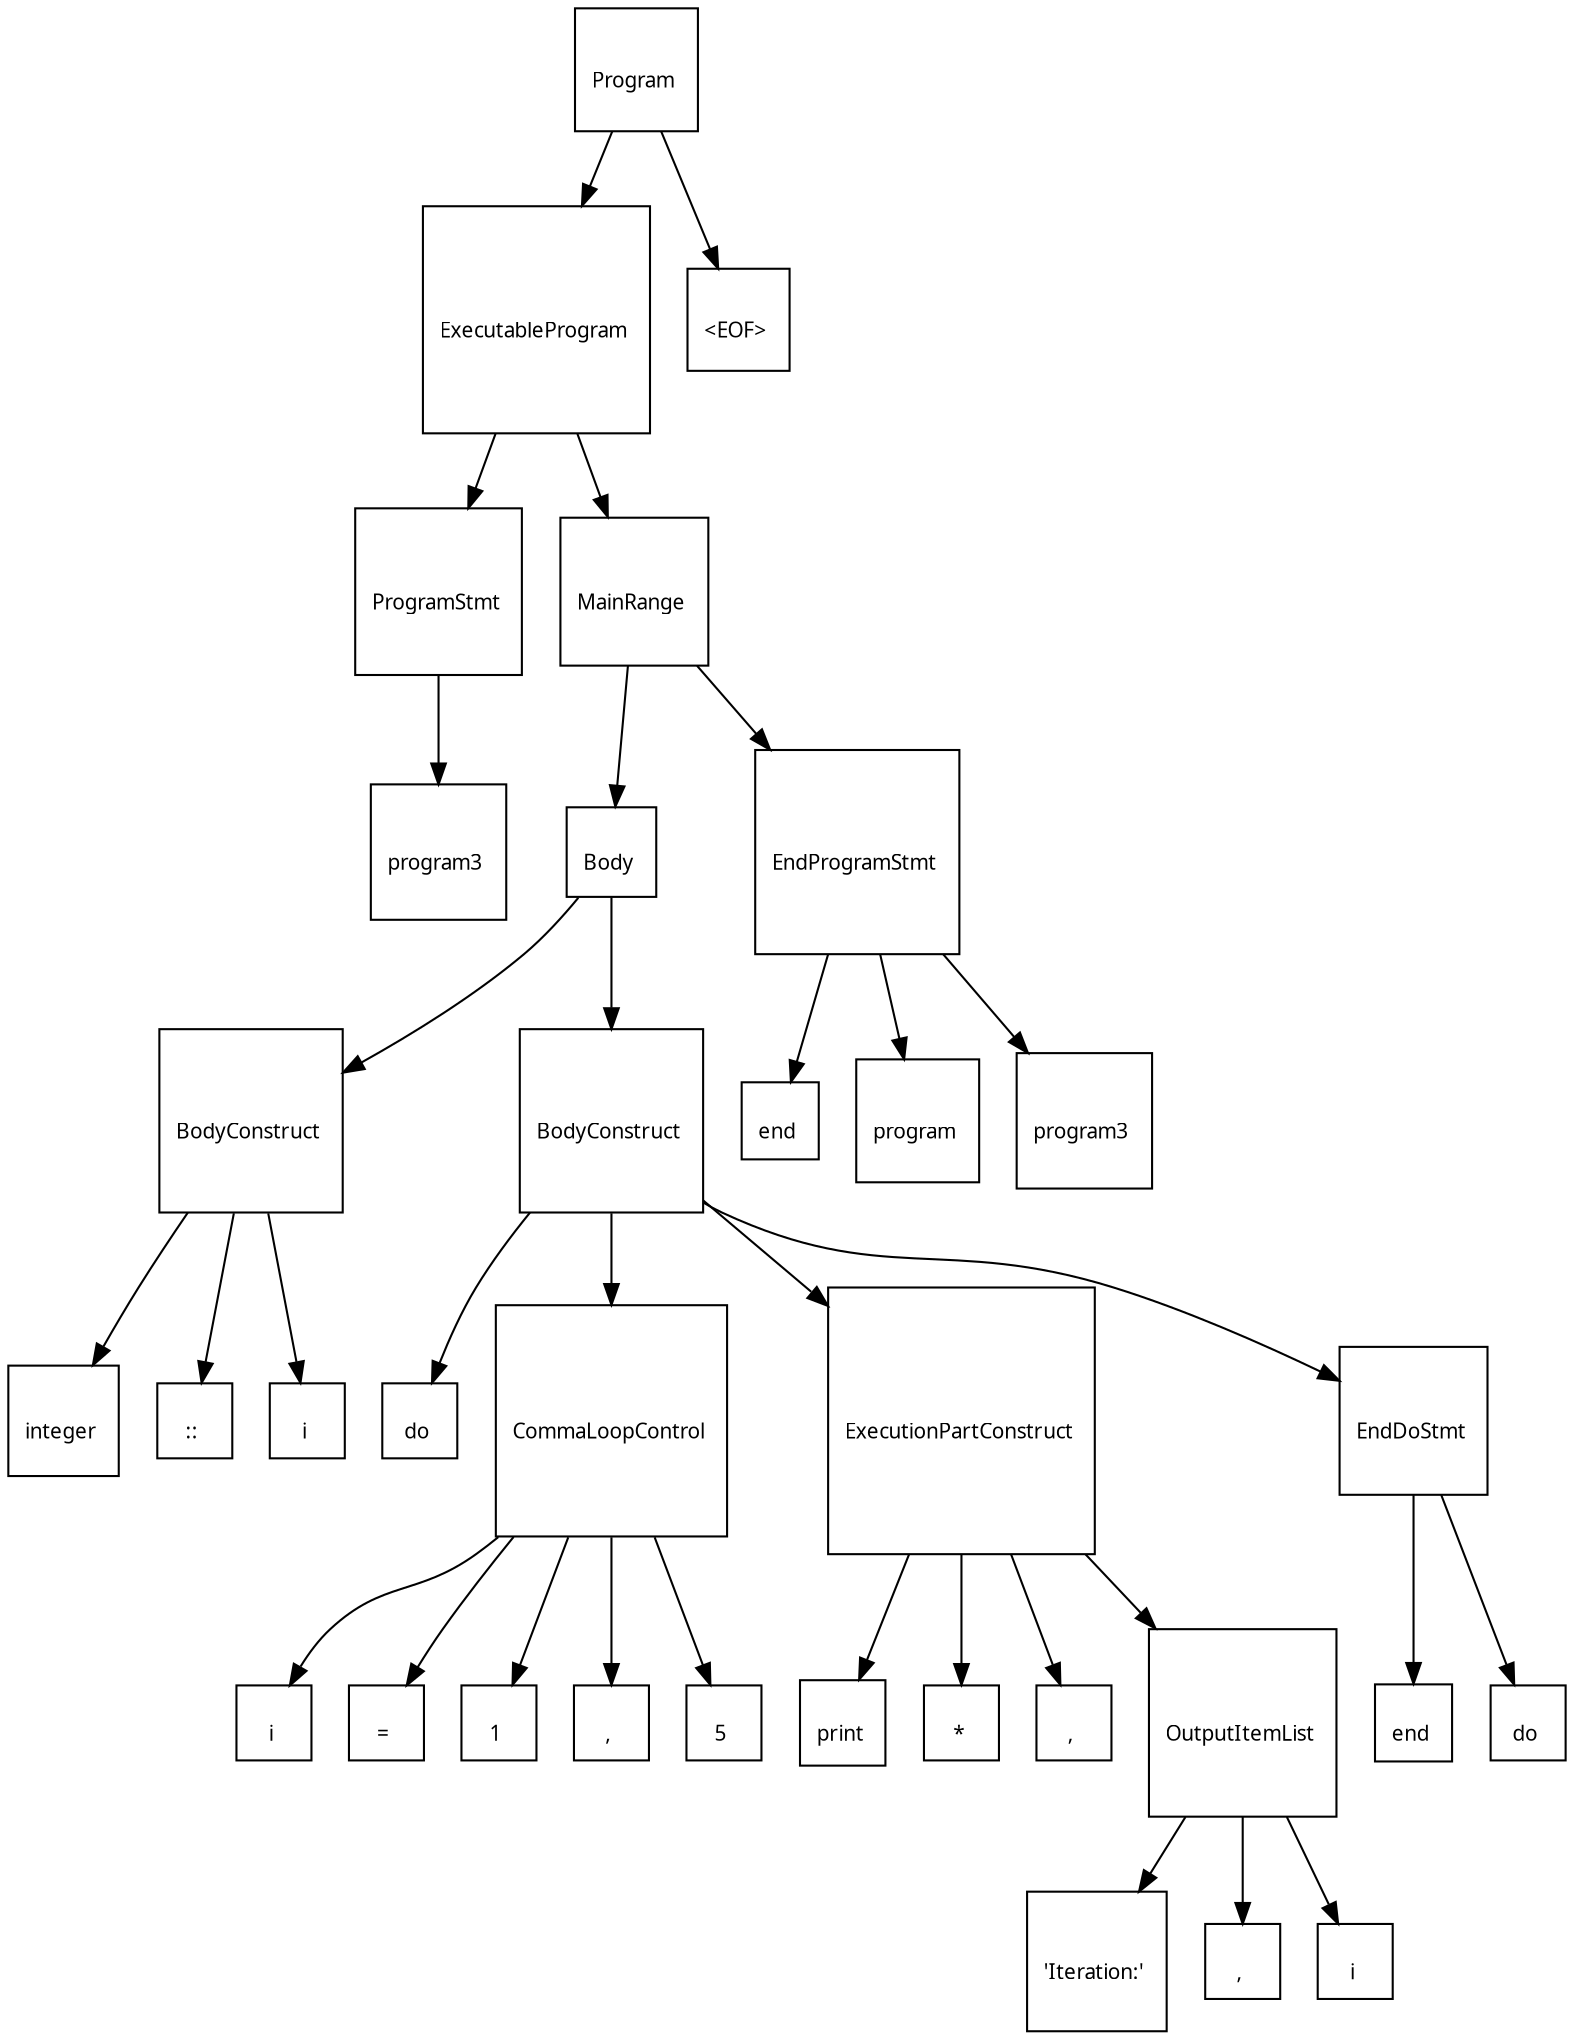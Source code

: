 digraph G {
  charset="UTF-8"
  node [shape=square, fontname="Arial Unicode MS"];
  "4adc2bf3-41c8-4920-aa9f-8ae8c88c80e9" [label="\lProgram \n", fontsize=10];
  "4adc2bf3-41c8-4920-aa9f-8ae8c88c80e9" -> "530217c6-3438-4918-ad0a-535312f024a8";
  "530217c6-3438-4918-ad0a-535312f024a8" [label="\lExecutableProgram \n", fontsize=10];
  "530217c6-3438-4918-ad0a-535312f024a8" -> "bef1f8ca-d056-4960-a4d1-069f70b1da07";
  "bef1f8ca-d056-4960-a4d1-069f70b1da07" [label="\lProgramStmt \n", fontsize=10];
  "bef1f8ca-d056-4960-a4d1-069f70b1da07" -> "e23ac6c1-0a4e-4b18-96aa-4b01516aa2d5";
  "e23ac6c1-0a4e-4b18-96aa-4b01516aa2d5" [label="\lprogram3 \n", fontsize=10];
  "530217c6-3438-4918-ad0a-535312f024a8" -> "b308b1ae-37dc-4463-b3a5-2d255791b80f";
  "b308b1ae-37dc-4463-b3a5-2d255791b80f" [label="\lMainRange \n", fontsize=10];
  "b308b1ae-37dc-4463-b3a5-2d255791b80f" -> "3cd192dc-5457-4bb4-9f56-38151ebd5a8b";
  "3cd192dc-5457-4bb4-9f56-38151ebd5a8b" [label="\lBody \n", fontsize=10];
  "3cd192dc-5457-4bb4-9f56-38151ebd5a8b" -> "41b40e60-2efd-4225-bea5-b7e13f70f823";
  "41b40e60-2efd-4225-bea5-b7e13f70f823" [label="\lBodyConstruct \n", fontsize=10];
  "41b40e60-2efd-4225-bea5-b7e13f70f823" -> "70a2f17d-1a6b-4af2-a369-3f2c27189f72";
  "70a2f17d-1a6b-4af2-a369-3f2c27189f72" [label="\linteger \n", fontsize=10];
  "41b40e60-2efd-4225-bea5-b7e13f70f823" -> "0a8f190d-f15e-460f-bc69-1b58d584cbbd";
  "0a8f190d-f15e-460f-bc69-1b58d584cbbd" [label="\l:: \n", fontsize=10];
  "41b40e60-2efd-4225-bea5-b7e13f70f823" -> "de2e0242-f2ec-415f-a717-2c97e6d54ba9";
  "de2e0242-f2ec-415f-a717-2c97e6d54ba9" [label="\li \n", fontsize=10];
  "3cd192dc-5457-4bb4-9f56-38151ebd5a8b" -> "21b0419d-ab1b-4aaf-94cc-357087ea1b66";
  "21b0419d-ab1b-4aaf-94cc-357087ea1b66" [label="\lBodyConstruct \n", fontsize=10];
  "21b0419d-ab1b-4aaf-94cc-357087ea1b66" -> "271d6bf5-0319-485d-b2d1-6726891d41d1";
  "271d6bf5-0319-485d-b2d1-6726891d41d1" [label="\ldo \n", fontsize=10];
  "21b0419d-ab1b-4aaf-94cc-357087ea1b66" -> "bc061b97-da09-4642-b23e-bd1e954b0854";
  "bc061b97-da09-4642-b23e-bd1e954b0854" [label="\lCommaLoopControl \n", fontsize=10];
  "bc061b97-da09-4642-b23e-bd1e954b0854" -> "4a837ef8-d695-4abe-88b0-ee03e2337363";
  "4a837ef8-d695-4abe-88b0-ee03e2337363" [label="\li \n", fontsize=10];
  "bc061b97-da09-4642-b23e-bd1e954b0854" -> "490f42d2-8a55-4c7f-bc68-1f48905eb92a";
  "490f42d2-8a55-4c7f-bc68-1f48905eb92a" [label="\l= \n", fontsize=10];
  "bc061b97-da09-4642-b23e-bd1e954b0854" -> "92bdea45-2d19-41ea-9825-c3e73f2d4996";
  "92bdea45-2d19-41ea-9825-c3e73f2d4996" [label="\l1 \n", fontsize=10];
  "bc061b97-da09-4642-b23e-bd1e954b0854" -> "4c441af3-8b91-4031-8caa-e5ad387cb158";
  "4c441af3-8b91-4031-8caa-e5ad387cb158" [label="\l, \n", fontsize=10];
  "bc061b97-da09-4642-b23e-bd1e954b0854" -> "b5b94109-8f26-4565-a92f-f186d3ac73b6";
  "b5b94109-8f26-4565-a92f-f186d3ac73b6" [label="\l5 \n", fontsize=10];
  "21b0419d-ab1b-4aaf-94cc-357087ea1b66" -> "ac30bb09-ec82-450d-8f10-59d2fc4669dc";
  "ac30bb09-ec82-450d-8f10-59d2fc4669dc" [label="\lExecutionPartConstruct \n", fontsize=10];
  "ac30bb09-ec82-450d-8f10-59d2fc4669dc" -> "b66a6688-f6d2-46f0-8851-74eb09307165";
  "b66a6688-f6d2-46f0-8851-74eb09307165" [label="\lprint \n", fontsize=10];
  "ac30bb09-ec82-450d-8f10-59d2fc4669dc" -> "43ad3b13-0b96-4b37-ac8a-40e347fa88b3";
  "43ad3b13-0b96-4b37-ac8a-40e347fa88b3" [label="\l* \n", fontsize=10];
  "ac30bb09-ec82-450d-8f10-59d2fc4669dc" -> "fe7e03c9-cb54-43f5-96fb-195680793f0d";
  "fe7e03c9-cb54-43f5-96fb-195680793f0d" [label="\l, \n", fontsize=10];
  "ac30bb09-ec82-450d-8f10-59d2fc4669dc" -> "e40b33d0-ee4a-4eeb-9f99-0a4470cdf528";
  "e40b33d0-ee4a-4eeb-9f99-0a4470cdf528" [label="\lOutputItemList \n", fontsize=10];
  "e40b33d0-ee4a-4eeb-9f99-0a4470cdf528" -> "8e870fba-6f56-4ecb-9f55-5d0c91196160";
  "8e870fba-6f56-4ecb-9f55-5d0c91196160" [label="\l'Iteration:' \n", fontsize=10];
  "e40b33d0-ee4a-4eeb-9f99-0a4470cdf528" -> "af2f1f30-e1f9-4b7b-b404-d85432ab9f00";
  "af2f1f30-e1f9-4b7b-b404-d85432ab9f00" [label="\l, \n", fontsize=10];
  "e40b33d0-ee4a-4eeb-9f99-0a4470cdf528" -> "6e23f472-6b84-466c-97f8-7667f2f8b9e1";
  "6e23f472-6b84-466c-97f8-7667f2f8b9e1" [label="\li \n", fontsize=10];
  "21b0419d-ab1b-4aaf-94cc-357087ea1b66" -> "81afc2ce-2aa4-49d4-8185-9fd089a5fff9";
  "81afc2ce-2aa4-49d4-8185-9fd089a5fff9" [label="\lEndDoStmt \n", fontsize=10];
  "81afc2ce-2aa4-49d4-8185-9fd089a5fff9" -> "8834ed40-af61-47c4-9f19-751f5747485b";
  "8834ed40-af61-47c4-9f19-751f5747485b" [label="\lend \n", fontsize=10];
  "81afc2ce-2aa4-49d4-8185-9fd089a5fff9" -> "3751c76f-efc3-48d4-8a30-8c9dd9e48646";
  "3751c76f-efc3-48d4-8a30-8c9dd9e48646" [label="\ldo \n", fontsize=10];
  "b308b1ae-37dc-4463-b3a5-2d255791b80f" -> "1be48cd9-7a9c-4de9-9862-0b0956c2170f";
  "1be48cd9-7a9c-4de9-9862-0b0956c2170f" [label="\lEndProgramStmt \n", fontsize=10];
  "1be48cd9-7a9c-4de9-9862-0b0956c2170f" -> "82625898-23a5-40aa-81b8-1aea700fa59a";
  "82625898-23a5-40aa-81b8-1aea700fa59a" [label="\lend \n", fontsize=10];
  "1be48cd9-7a9c-4de9-9862-0b0956c2170f" -> "318f82e7-043d-420a-bcd4-65a26c782c9f";
  "318f82e7-043d-420a-bcd4-65a26c782c9f" [label="\lprogram \n", fontsize=10];
  "1be48cd9-7a9c-4de9-9862-0b0956c2170f" -> "e47a4ff0-dbdd-4364-a7bf-6df829f623e7";
  "e47a4ff0-dbdd-4364-a7bf-6df829f623e7" [label="\lprogram3 \n", fontsize=10];
  "4adc2bf3-41c8-4920-aa9f-8ae8c88c80e9" -> "277214c0-5947-42b5-a73f-f21183bb3b48";
  "277214c0-5947-42b5-a73f-f21183bb3b48" [label="\l&lt;EOF&gt; \n", fontsize=10];
}
